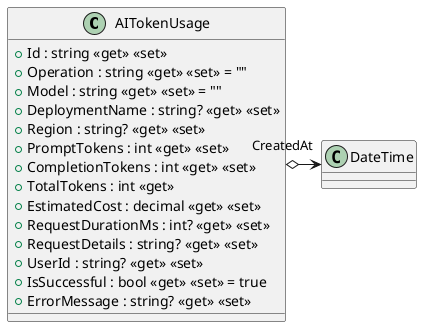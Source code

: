 @startuml
class AITokenUsage {
    + Id : string <<get>> <<set>>
    + Operation : string <<get>> <<set>> = ""
    + Model : string <<get>> <<set>> = ""
    + DeploymentName : string? <<get>> <<set>>
    + Region : string? <<get>> <<set>>
    + PromptTokens : int <<get>> <<set>>
    + CompletionTokens : int <<get>> <<set>>
    + TotalTokens : int <<get>>
    + EstimatedCost : decimal <<get>> <<set>>
    + RequestDurationMs : int? <<get>> <<set>>
    + RequestDetails : string? <<get>> <<set>>
    + UserId : string? <<get>> <<set>>
    + IsSuccessful : bool <<get>> <<set>> = true
    + ErrorMessage : string? <<get>> <<set>>
}
AITokenUsage o-> "CreatedAt" DateTime
@enduml
